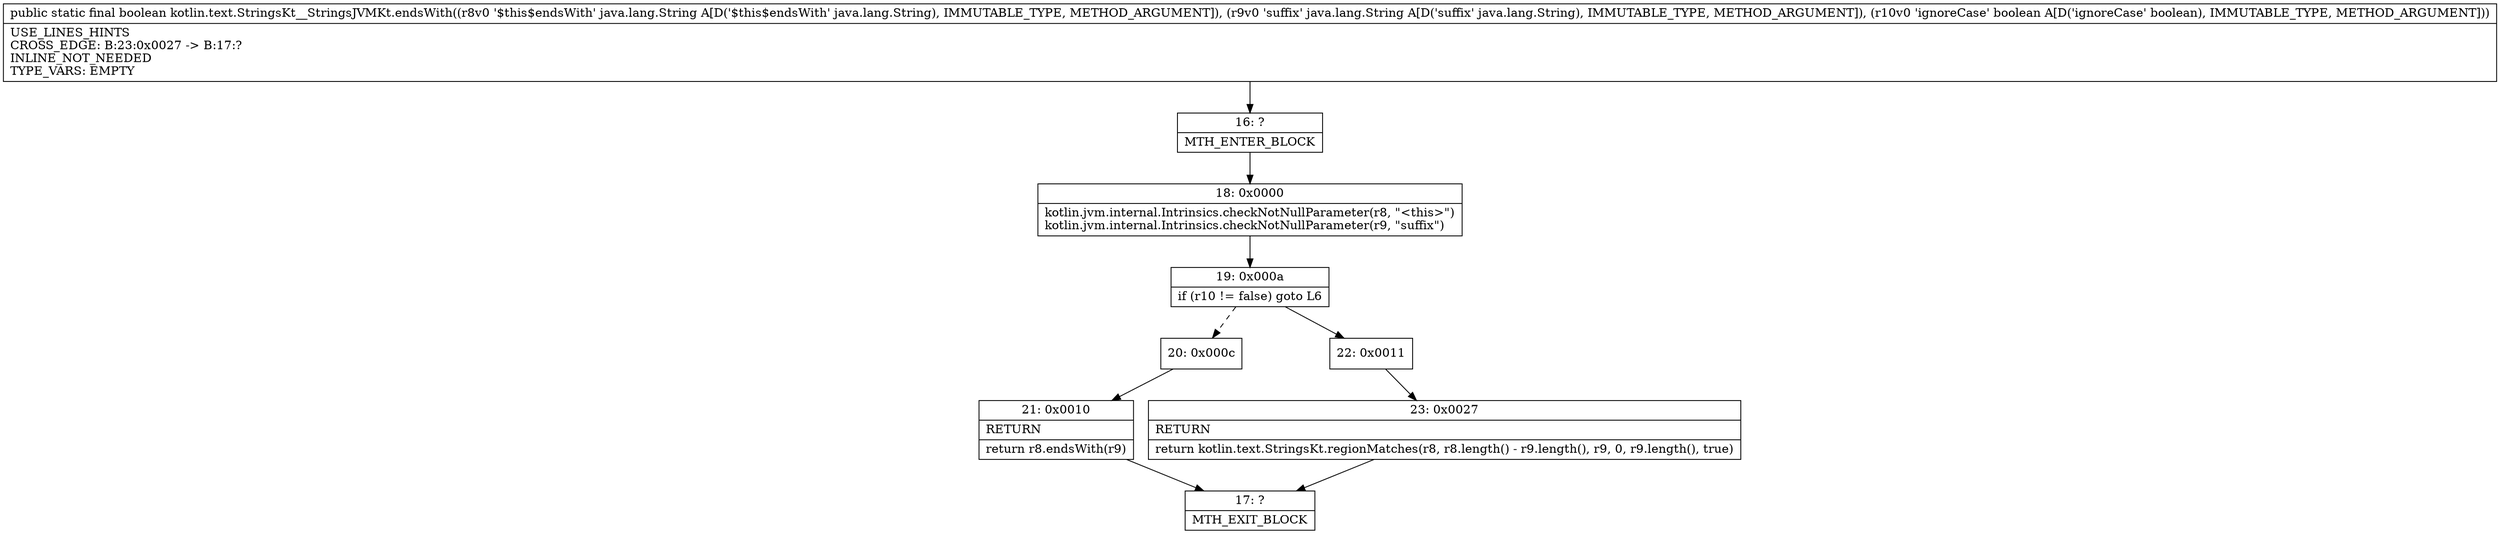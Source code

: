 digraph "CFG forkotlin.text.StringsKt__StringsJVMKt.endsWith(Ljava\/lang\/String;Ljava\/lang\/String;Z)Z" {
Node_16 [shape=record,label="{16\:\ ?|MTH_ENTER_BLOCK\l}"];
Node_18 [shape=record,label="{18\:\ 0x0000|kotlin.jvm.internal.Intrinsics.checkNotNullParameter(r8, \"\<this\>\")\lkotlin.jvm.internal.Intrinsics.checkNotNullParameter(r9, \"suffix\")\l}"];
Node_19 [shape=record,label="{19\:\ 0x000a|if (r10 != false) goto L6\l}"];
Node_20 [shape=record,label="{20\:\ 0x000c}"];
Node_21 [shape=record,label="{21\:\ 0x0010|RETURN\l|return r8.endsWith(r9)\l}"];
Node_17 [shape=record,label="{17\:\ ?|MTH_EXIT_BLOCK\l}"];
Node_22 [shape=record,label="{22\:\ 0x0011}"];
Node_23 [shape=record,label="{23\:\ 0x0027|RETURN\l|return kotlin.text.StringsKt.regionMatches(r8, r8.length() \- r9.length(), r9, 0, r9.length(), true)\l}"];
MethodNode[shape=record,label="{public static final boolean kotlin.text.StringsKt__StringsJVMKt.endsWith((r8v0 '$this$endsWith' java.lang.String A[D('$this$endsWith' java.lang.String), IMMUTABLE_TYPE, METHOD_ARGUMENT]), (r9v0 'suffix' java.lang.String A[D('suffix' java.lang.String), IMMUTABLE_TYPE, METHOD_ARGUMENT]), (r10v0 'ignoreCase' boolean A[D('ignoreCase' boolean), IMMUTABLE_TYPE, METHOD_ARGUMENT]))  | USE_LINES_HINTS\lCROSS_EDGE: B:23:0x0027 \-\> B:17:?\lINLINE_NOT_NEEDED\lTYPE_VARS: EMPTY\l}"];
MethodNode -> Node_16;Node_16 -> Node_18;
Node_18 -> Node_19;
Node_19 -> Node_20[style=dashed];
Node_19 -> Node_22;
Node_20 -> Node_21;
Node_21 -> Node_17;
Node_22 -> Node_23;
Node_23 -> Node_17;
}

